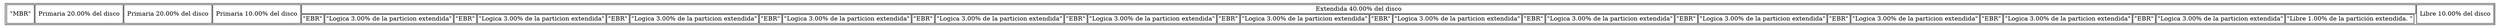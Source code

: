 digraph G{
 rankdir=TB;
 forcelabels= true;
 graph [ dpi = "600"] ; 
 node [shape = plaintext];
 nodo1 [label = <<table>
 <tr>
 <td ROWSPAN='2'> "MBR" </td><td ROWSPAN='2'> Primaria 
20.00% del disco </td>
<td ROWSPAN='2'> Primaria 
20.00% del disco </td>
<td ROWSPAN='2'> Primaria 
10.00% del disco </td>
<td COLSPAN='29'> Extendida 
40.00% del disco </td>
<td ROWSPAN='2'> Libre 
10.00% del disco </td></tr>

<tr>
<td>"EBR"</td><td>"Logica
 3.00% de la particion extendida"</td>
<td>"EBR"</td><td>"Logica
 3.00% de la particion extendida"</td>
<td>"EBR"</td><td>"Logica
 3.00% de la particion extendida"</td>
<td>"EBR"</td><td>"Logica
 3.00% de la particion extendida"</td>
<td>"EBR"</td><td>"Logica
 3.00% de la particion extendida"</td>
<td>"EBR"</td><td>"Logica
 3.00% de la particion extendida"</td>
<td>"EBR"</td><td>"Logica
 3.00% de la particion extendida"</td>
<td>"EBR"</td><td>"Logica
 3.00% de la particion extendida"</td>
<td>"EBR"</td><td>"Logica
 3.00% de la particion extendida"</td>
<td>"EBR"</td><td>"Logica
 3.00% de la particion extendida"</td>
<td>"EBR"</td><td>"Logica
 3.00% de la particion extendida"</td>
<td>"EBR"</td><td>"Logica
 3.00% de la particion extendida"</td>
<td>"EBR"</td><td>"Logica
 3.00% de la particion extendida"</td>
<td>"Libre 
1.00% de la partición extendida. "</td>
</tr>

</table>>];
}
